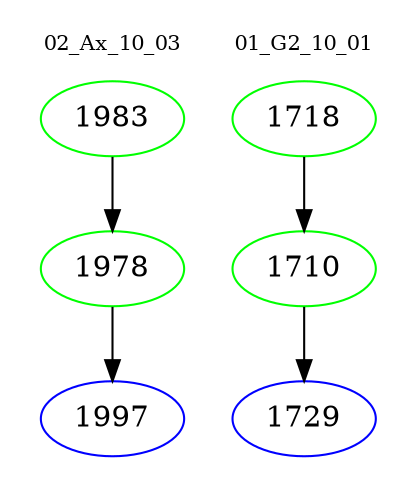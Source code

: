 digraph{
subgraph cluster_0 {
color = white
label = "02_Ax_10_03";
fontsize=10;
T0_1983 [label="1983", color="green"]
T0_1983 -> T0_1978 [color="black"]
T0_1978 [label="1978", color="green"]
T0_1978 -> T0_1997 [color="black"]
T0_1997 [label="1997", color="blue"]
}
subgraph cluster_1 {
color = white
label = "01_G2_10_01";
fontsize=10;
T1_1718 [label="1718", color="green"]
T1_1718 -> T1_1710 [color="black"]
T1_1710 [label="1710", color="green"]
T1_1710 -> T1_1729 [color="black"]
T1_1729 [label="1729", color="blue"]
}
}
